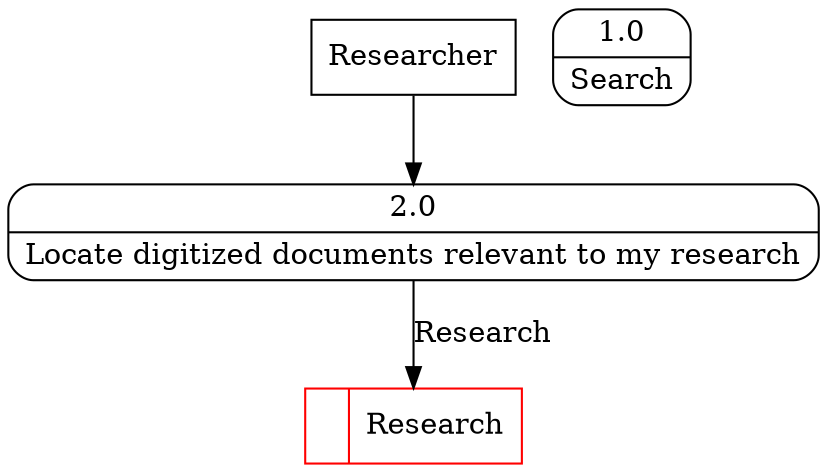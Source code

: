 digraph dfd2{ 
node[shape=record]
200 [label="Researcher" shape=box];
201 [label="{<f0> 1.0|<f1> Search }" shape=Mrecord];
2 [label="{<f0> 2.0|<f1> Locate digitized documents relevant to my research }" shape=Mrecord];
200 -> 2
1001 [label="<f0>  |<f1> Research " color=red];
2 -> 1001 [label="Research"]
}